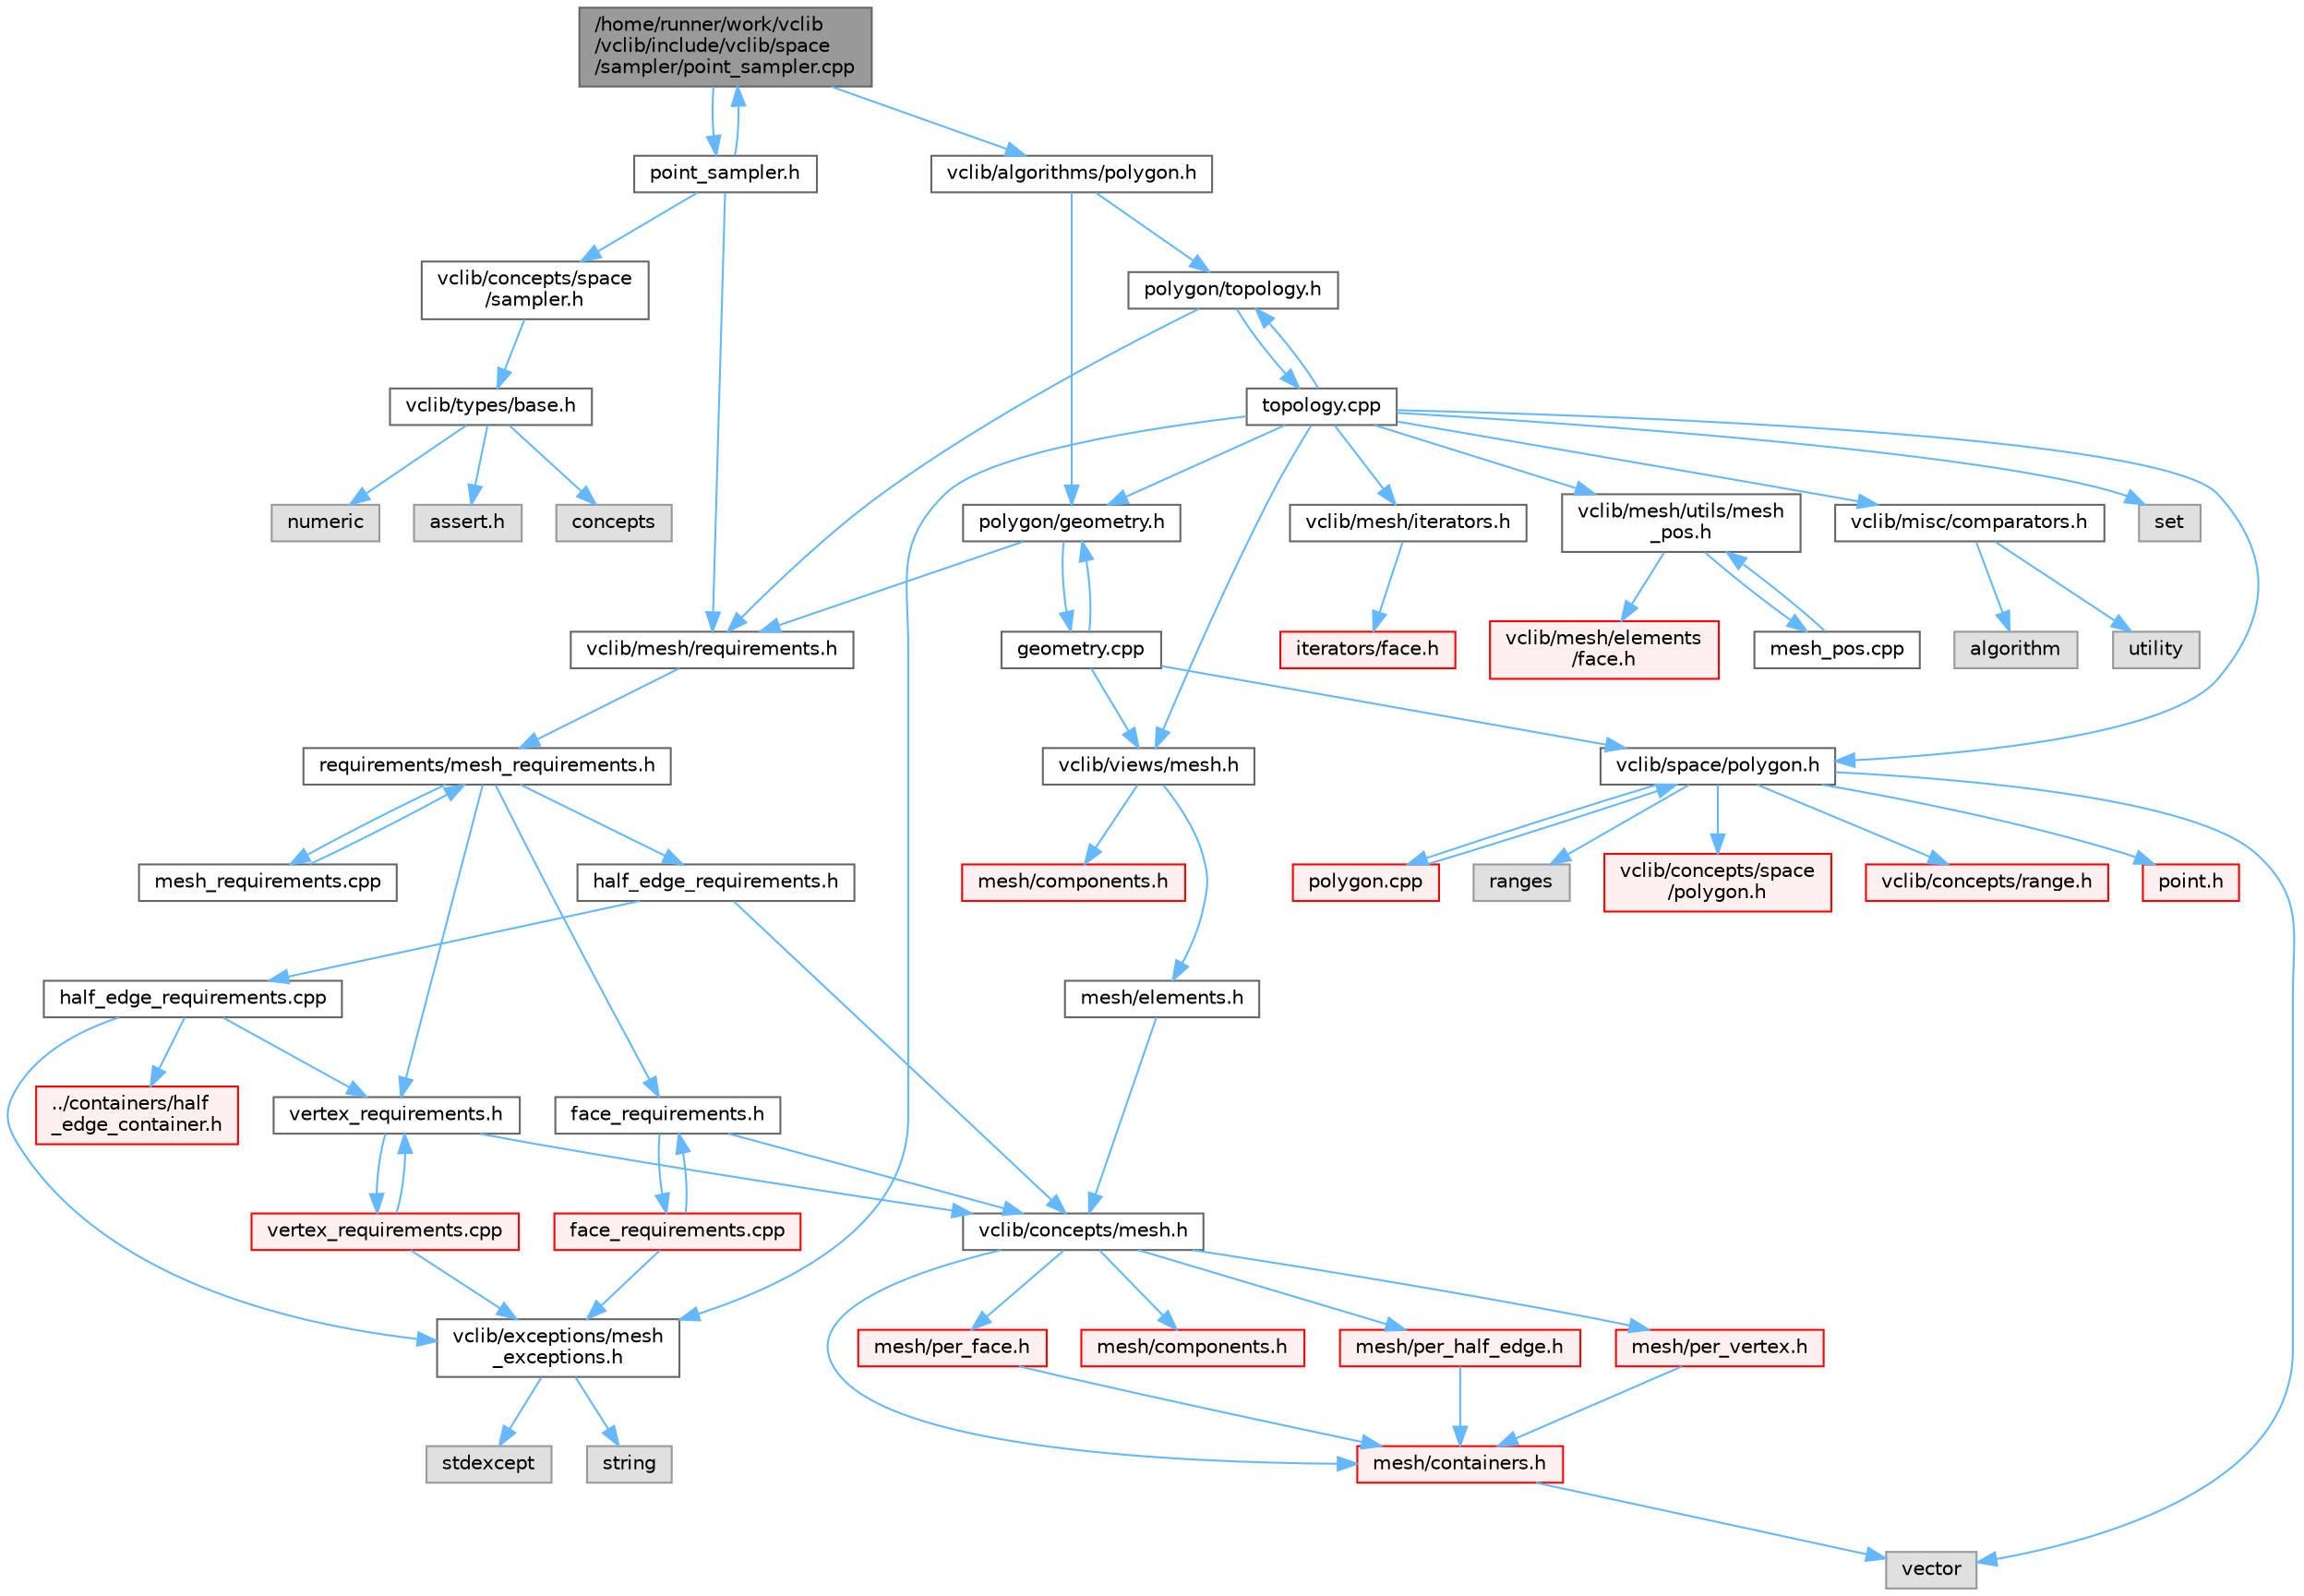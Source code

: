 digraph "/home/runner/work/vclib/vclib/include/vclib/space/sampler/point_sampler.cpp"
{
 // LATEX_PDF_SIZE
  bgcolor="transparent";
  edge [fontname=Helvetica,fontsize=10,labelfontname=Helvetica,labelfontsize=10];
  node [fontname=Helvetica,fontsize=10,shape=box,height=0.2,width=0.4];
  Node1 [label="/home/runner/work/vclib\l/vclib/include/vclib/space\l/sampler/point_sampler.cpp",height=0.2,width=0.4,color="gray40", fillcolor="grey60", style="filled", fontcolor="black",tooltip=" "];
  Node1 -> Node2 [color="steelblue1",style="solid"];
  Node2 [label="point_sampler.h",height=0.2,width=0.4,color="grey40", fillcolor="white", style="filled",URL="$point__sampler_8h.html",tooltip=" "];
  Node2 -> Node3 [color="steelblue1",style="solid"];
  Node3 [label="vclib/concepts/space\l/sampler.h",height=0.2,width=0.4,color="grey40", fillcolor="white", style="filled",URL="$concepts_2space_2sampler_8h.html",tooltip=" "];
  Node3 -> Node4 [color="steelblue1",style="solid"];
  Node4 [label="vclib/types/base.h",height=0.2,width=0.4,color="grey40", fillcolor="white", style="filled",URL="$types_2base_8h.html",tooltip=" "];
  Node4 -> Node5 [color="steelblue1",style="solid"];
  Node5 [label="assert.h",height=0.2,width=0.4,color="grey60", fillcolor="#E0E0E0", style="filled",tooltip=" "];
  Node4 -> Node6 [color="steelblue1",style="solid"];
  Node6 [label="concepts",height=0.2,width=0.4,color="grey60", fillcolor="#E0E0E0", style="filled",tooltip=" "];
  Node4 -> Node7 [color="steelblue1",style="solid"];
  Node7 [label="numeric",height=0.2,width=0.4,color="grey60", fillcolor="#E0E0E0", style="filled",tooltip=" "];
  Node2 -> Node8 [color="steelblue1",style="solid"];
  Node8 [label="vclib/mesh/requirements.h",height=0.2,width=0.4,color="grey40", fillcolor="white", style="filled",URL="$requirements_8h.html",tooltip=" "];
  Node8 -> Node9 [color="steelblue1",style="solid"];
  Node9 [label="requirements/mesh_requirements.h",height=0.2,width=0.4,color="grey40", fillcolor="white", style="filled",URL="$mesh__requirements_8h.html",tooltip=" "];
  Node9 -> Node10 [color="steelblue1",style="solid"];
  Node10 [label="half_edge_requirements.h",height=0.2,width=0.4,color="grey40", fillcolor="white", style="filled",URL="$half__edge__requirements_8h.html",tooltip=" "];
  Node10 -> Node11 [color="steelblue1",style="solid"];
  Node11 [label="vclib/concepts/mesh.h",height=0.2,width=0.4,color="grey40", fillcolor="white", style="filled",URL="$concepts_2mesh_8h.html",tooltip=" "];
  Node11 -> Node12 [color="steelblue1",style="solid"];
  Node12 [label="mesh/components.h",height=0.2,width=0.4,color="red", fillcolor="#FFF0F0", style="filled",URL="$concepts_2mesh_2components_8h.html",tooltip=" "];
  Node11 -> Node60 [color="steelblue1",style="solid"];
  Node60 [label="mesh/containers.h",height=0.2,width=0.4,color="red", fillcolor="#FFF0F0", style="filled",URL="$concepts_2mesh_2containers_8h.html",tooltip=" "];
  Node60 -> Node14 [color="steelblue1",style="solid"];
  Node14 [label="vector",height=0.2,width=0.4,color="grey60", fillcolor="#E0E0E0", style="filled",tooltip=" "];
  Node11 -> Node61 [color="steelblue1",style="solid"];
  Node61 [label="mesh/per_face.h",height=0.2,width=0.4,color="red", fillcolor="#FFF0F0", style="filled",URL="$per__face_8h.html",tooltip=" "];
  Node61 -> Node60 [color="steelblue1",style="solid"];
  Node11 -> Node64 [color="steelblue1",style="solid"];
  Node64 [label="mesh/per_half_edge.h",height=0.2,width=0.4,color="red", fillcolor="#FFF0F0", style="filled",URL="$per__half__edge_8h.html",tooltip=" "];
  Node64 -> Node60 [color="steelblue1",style="solid"];
  Node11 -> Node66 [color="steelblue1",style="solid"];
  Node66 [label="mesh/per_vertex.h",height=0.2,width=0.4,color="red", fillcolor="#FFF0F0", style="filled",URL="$per__vertex_8h.html",tooltip=" "];
  Node66 -> Node60 [color="steelblue1",style="solid"];
  Node10 -> Node68 [color="steelblue1",style="solid"];
  Node68 [label="half_edge_requirements.cpp",height=0.2,width=0.4,color="grey40", fillcolor="white", style="filled",URL="$half__edge__requirements_8cpp.html",tooltip=" "];
  Node68 -> Node69 [color="steelblue1",style="solid"];
  Node69 [label="vertex_requirements.h",height=0.2,width=0.4,color="grey40", fillcolor="white", style="filled",URL="$vertex__requirements_8h.html",tooltip=" "];
  Node69 -> Node11 [color="steelblue1",style="solid"];
  Node69 -> Node70 [color="steelblue1",style="solid"];
  Node70 [label="vertex_requirements.cpp",height=0.2,width=0.4,color="red", fillcolor="#FFF0F0", style="filled",URL="$vertex__requirements_8cpp.html",tooltip=" "];
  Node70 -> Node69 [color="steelblue1",style="solid"];
  Node70 -> Node71 [color="steelblue1",style="solid"];
  Node71 [label="vclib/exceptions/mesh\l_exceptions.h",height=0.2,width=0.4,color="grey40", fillcolor="white", style="filled",URL="$mesh__exceptions_8h.html",tooltip=" "];
  Node71 -> Node72 [color="steelblue1",style="solid"];
  Node72 [label="stdexcept",height=0.2,width=0.4,color="grey60", fillcolor="#E0E0E0", style="filled",tooltip=" "];
  Node71 -> Node45 [color="steelblue1",style="solid"];
  Node45 [label="string",height=0.2,width=0.4,color="grey60", fillcolor="#E0E0E0", style="filled",tooltip=" "];
  Node68 -> Node71 [color="steelblue1",style="solid"];
  Node68 -> Node143 [color="steelblue1",style="solid"];
  Node143 [label="../containers/half\l_edge_container.h",height=0.2,width=0.4,color="red", fillcolor="#FFF0F0", style="filled",URL="$half__edge__container_8h.html",tooltip=" "];
  Node9 -> Node150 [color="steelblue1",style="solid"];
  Node150 [label="face_requirements.h",height=0.2,width=0.4,color="grey40", fillcolor="white", style="filled",URL="$face__requirements_8h.html",tooltip=" "];
  Node150 -> Node11 [color="steelblue1",style="solid"];
  Node150 -> Node151 [color="steelblue1",style="solid"];
  Node151 [label="face_requirements.cpp",height=0.2,width=0.4,color="red", fillcolor="#FFF0F0", style="filled",URL="$face__requirements_8cpp.html",tooltip=" "];
  Node151 -> Node150 [color="steelblue1",style="solid"];
  Node151 -> Node71 [color="steelblue1",style="solid"];
  Node9 -> Node69 [color="steelblue1",style="solid"];
  Node9 -> Node175 [color="steelblue1",style="solid"];
  Node175 [label="mesh_requirements.cpp",height=0.2,width=0.4,color="grey40", fillcolor="white", style="filled",URL="$mesh__requirements_8cpp.html",tooltip=" "];
  Node175 -> Node9 [color="steelblue1",style="solid"];
  Node2 -> Node1 [color="steelblue1",style="solid"];
  Node1 -> Node176 [color="steelblue1",style="solid"];
  Node176 [label="vclib/algorithms/polygon.h",height=0.2,width=0.4,color="grey40", fillcolor="white", style="filled",URL="$algorithms_2polygon_8h.html",tooltip=" "];
  Node176 -> Node177 [color="steelblue1",style="solid"];
  Node177 [label="polygon/geometry.h",height=0.2,width=0.4,color="grey40", fillcolor="white", style="filled",URL="$geometry_8h.html",tooltip=" "];
  Node177 -> Node8 [color="steelblue1",style="solid"];
  Node177 -> Node178 [color="steelblue1",style="solid"];
  Node178 [label="geometry.cpp",height=0.2,width=0.4,color="grey40", fillcolor="white", style="filled",URL="$geometry_8cpp.html",tooltip=" "];
  Node178 -> Node177 [color="steelblue1",style="solid"];
  Node178 -> Node179 [color="steelblue1",style="solid"];
  Node179 [label="vclib/space/polygon.h",height=0.2,width=0.4,color="grey40", fillcolor="white", style="filled",URL="$space_2polygon_8h.html",tooltip=" "];
  Node179 -> Node86 [color="steelblue1",style="solid"];
  Node86 [label="ranges",height=0.2,width=0.4,color="grey60", fillcolor="#E0E0E0", style="filled",tooltip=" "];
  Node179 -> Node14 [color="steelblue1",style="solid"];
  Node179 -> Node180 [color="steelblue1",style="solid"];
  Node180 [label="vclib/concepts/space\l/polygon.h",height=0.2,width=0.4,color="red", fillcolor="#FFF0F0", style="filled",URL="$concepts_2space_2polygon_8h.html",tooltip=" "];
  Node179 -> Node181 [color="steelblue1",style="solid"];
  Node181 [label="vclib/concepts/range.h",height=0.2,width=0.4,color="red", fillcolor="#FFF0F0", style="filled",URL="$range_8h.html",tooltip=" "];
  Node179 -> Node29 [color="steelblue1",style="solid"];
  Node29 [label="point.h",height=0.2,width=0.4,color="red", fillcolor="#FFF0F0", style="filled",URL="$space_2point_8h.html",tooltip=" "];
  Node179 -> Node187 [color="steelblue1",style="solid"];
  Node187 [label="polygon.cpp",height=0.2,width=0.4,color="red", fillcolor="#FFF0F0", style="filled",URL="$polygon_8cpp.html",tooltip=" "];
  Node187 -> Node179 [color="steelblue1",style="solid"];
  Node178 -> Node192 [color="steelblue1",style="solid"];
  Node192 [label="vclib/views/mesh.h",height=0.2,width=0.4,color="grey40", fillcolor="white", style="filled",URL="$views_2mesh_8h.html",tooltip=" "];
  Node192 -> Node193 [color="steelblue1",style="solid"];
  Node193 [label="mesh/components.h",height=0.2,width=0.4,color="red", fillcolor="#FFF0F0", style="filled",URL="$views_2mesh_2components_8h.html",tooltip=" "];
  Node192 -> Node210 [color="steelblue1",style="solid"];
  Node210 [label="mesh/elements.h",height=0.2,width=0.4,color="grey40", fillcolor="white", style="filled",URL="$elements_8h.html",tooltip=" "];
  Node210 -> Node11 [color="steelblue1",style="solid"];
  Node176 -> Node211 [color="steelblue1",style="solid"];
  Node211 [label="polygon/topology.h",height=0.2,width=0.4,color="grey40", fillcolor="white", style="filled",URL="$polygon_2topology_8h.html",tooltip=" "];
  Node211 -> Node8 [color="steelblue1",style="solid"];
  Node211 -> Node212 [color="steelblue1",style="solid"];
  Node212 [label="topology.cpp",height=0.2,width=0.4,color="grey40", fillcolor="white", style="filled",URL="$polygon_2topology_8cpp.html",tooltip=" "];
  Node212 -> Node211 [color="steelblue1",style="solid"];
  Node212 -> Node213 [color="steelblue1",style="solid"];
  Node213 [label="set",height=0.2,width=0.4,color="grey60", fillcolor="#E0E0E0", style="filled",tooltip=" "];
  Node212 -> Node71 [color="steelblue1",style="solid"];
  Node212 -> Node214 [color="steelblue1",style="solid"];
  Node214 [label="vclib/mesh/iterators.h",height=0.2,width=0.4,color="grey40", fillcolor="white", style="filled",URL="$mesh_2iterators_8h.html",tooltip=" "];
  Node214 -> Node215 [color="steelblue1",style="solid"];
  Node215 [label="iterators/face.h",height=0.2,width=0.4,color="red", fillcolor="#FFF0F0", style="filled",URL="$mesh_2iterators_2face_8h.html",tooltip=" "];
  Node212 -> Node218 [color="steelblue1",style="solid"];
  Node218 [label="vclib/mesh/utils/mesh\l_pos.h",height=0.2,width=0.4,color="grey40", fillcolor="white", style="filled",URL="$mesh__pos_8h.html",tooltip=" "];
  Node218 -> Node153 [color="steelblue1",style="solid"];
  Node153 [label="vclib/mesh/elements\l/face.h",height=0.2,width=0.4,color="red", fillcolor="#FFF0F0", style="filled",URL="$mesh_2elements_2face_8h.html",tooltip=" "];
  Node218 -> Node219 [color="steelblue1",style="solid"];
  Node219 [label="mesh_pos.cpp",height=0.2,width=0.4,color="grey40", fillcolor="white", style="filled",URL="$mesh__pos_8cpp.html",tooltip=" "];
  Node219 -> Node218 [color="steelblue1",style="solid"];
  Node212 -> Node192 [color="steelblue1",style="solid"];
  Node212 -> Node220 [color="steelblue1",style="solid"];
  Node220 [label="vclib/misc/comparators.h",height=0.2,width=0.4,color="grey40", fillcolor="white", style="filled",URL="$comparators_8h.html",tooltip=" "];
  Node220 -> Node89 [color="steelblue1",style="solid"];
  Node89 [label="algorithm",height=0.2,width=0.4,color="grey60", fillcolor="#E0E0E0", style="filled",tooltip=" "];
  Node220 -> Node221 [color="steelblue1",style="solid"];
  Node221 [label="utility",height=0.2,width=0.4,color="grey60", fillcolor="#E0E0E0", style="filled",tooltip=" "];
  Node212 -> Node179 [color="steelblue1",style="solid"];
  Node212 -> Node177 [color="steelblue1",style="solid"];
}
